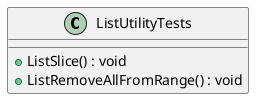 @startuml
class ListUtilityTests {
    + ListSlice() : void
    + ListRemoveAllFromRange() : void
}
@enduml
